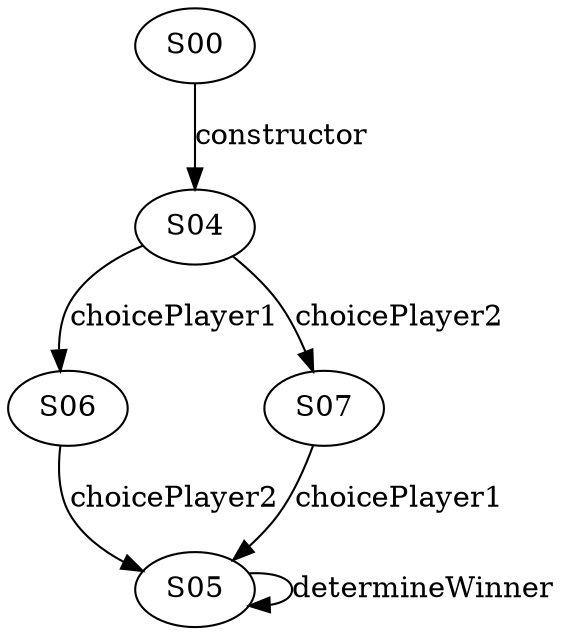 digraph {

S00->S04 [label="constructor", style="", color="black"]
S04->S06 [label="choicePlayer1", style="", color="black"]
S04->S07 [label="choicePlayer2", style="", color="black"]
S06->S05 [label="choicePlayer2", style="", color="black"]
S05->S05 [label="determineWinner", style="", color="black"]
S07->S05 [label="choicePlayer1", style="", color="black"]
}